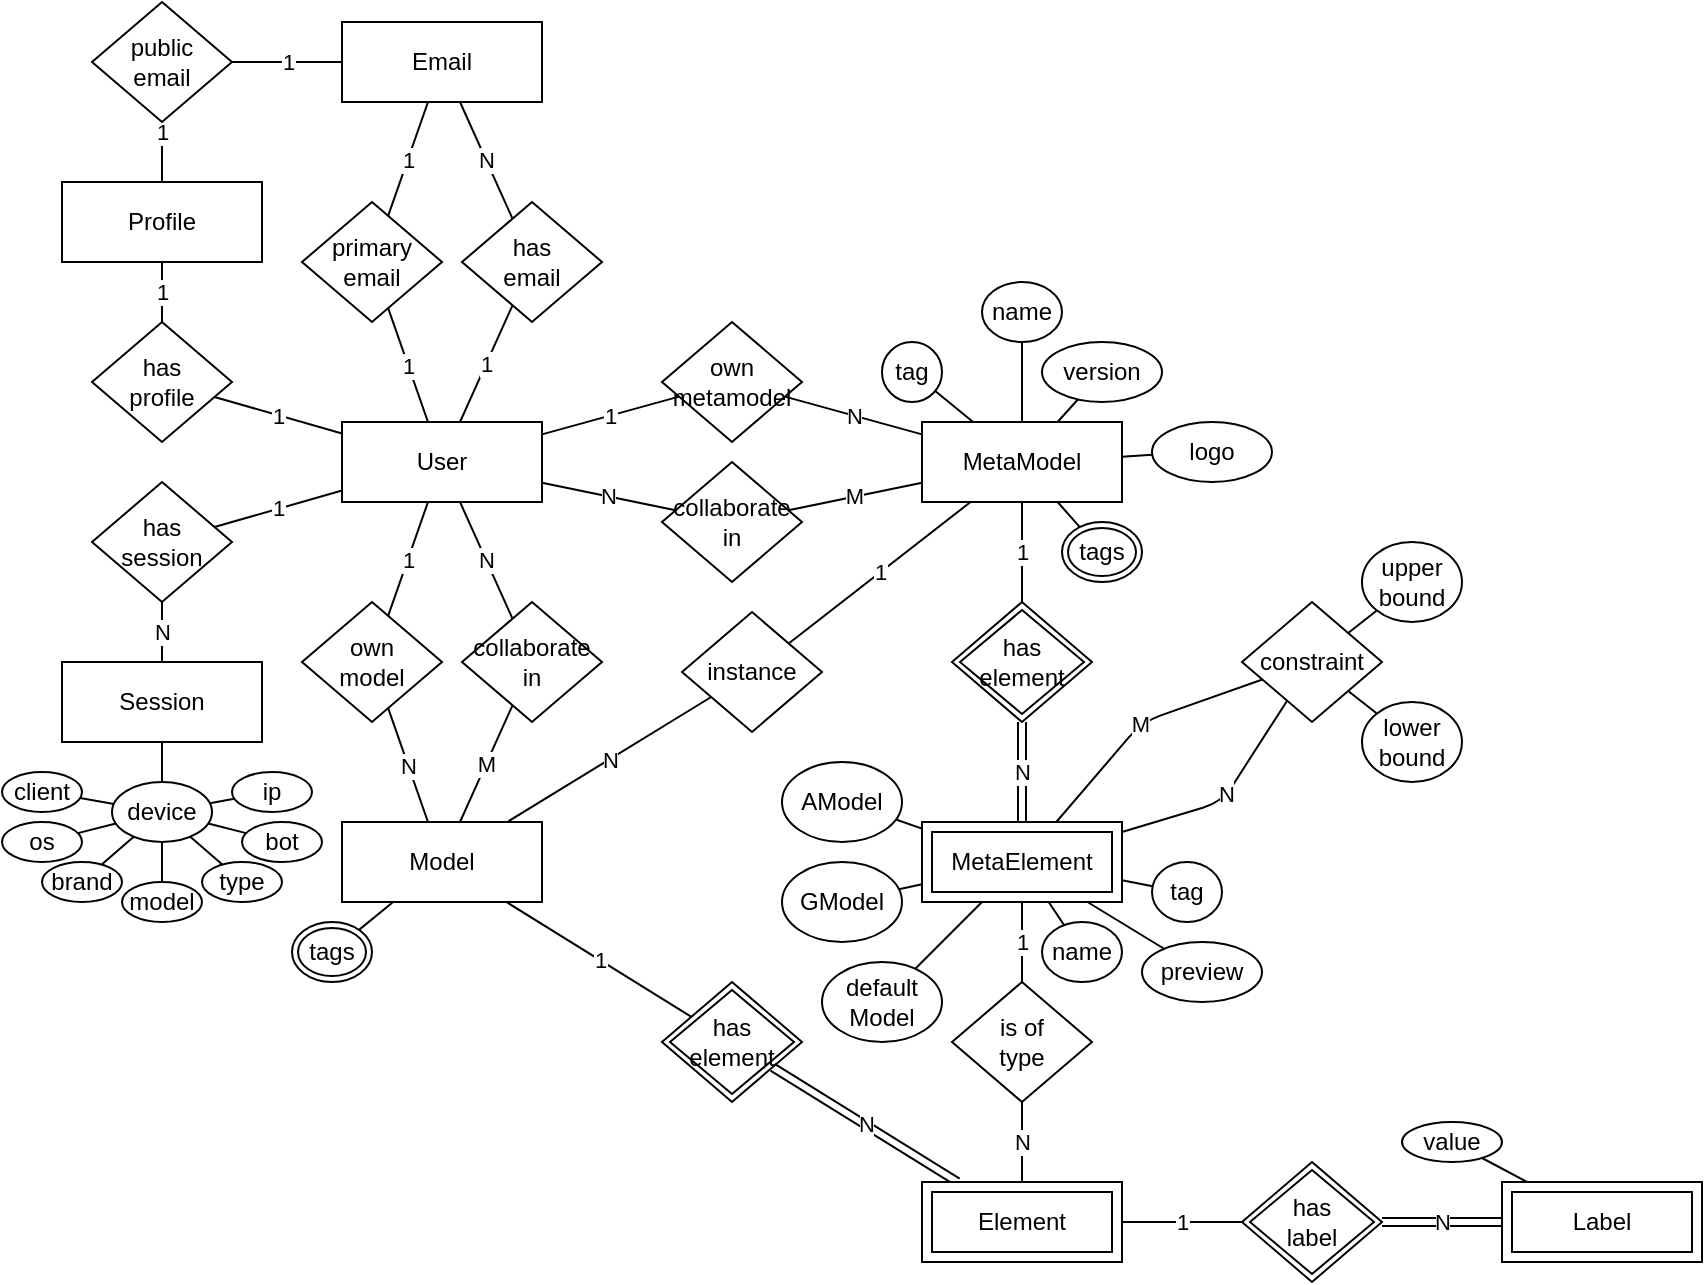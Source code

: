 <mxfile>
    <diagram id="122HEouIx7L_EkewqmzW" name="Model">
        <mxGraphModel dx="1209" dy="550" grid="1" gridSize="10" guides="1" tooltips="1" connect="1" arrows="1" fold="1" page="1" pageScale="1" pageWidth="1100" pageHeight="850" math="0" shadow="0">
            <root>
                <mxCell id="0"/>
                <mxCell id="1" parent="0"/>
                <mxCell id="21" value="1" style="edgeStyle=none;html=1;endArrow=none;endFill=0;" parent="1" source="5" target="11" edge="1">
                    <mxGeometry relative="1" as="geometry">
                        <Array as="points"/>
                    </mxGeometry>
                </mxCell>
                <mxCell id="23" value="1" style="edgeStyle=none;html=1;endArrow=none;endFill=0;" parent="1" source="5" target="8" edge="1">
                    <mxGeometry relative="1" as="geometry"/>
                </mxCell>
                <mxCell id="25" value="1" style="edgeStyle=none;html=1;endArrow=none;endFill=0;" parent="1" source="5" target="12" edge="1">
                    <mxGeometry relative="1" as="geometry"/>
                </mxCell>
                <mxCell id="27" value="1" style="edgeStyle=none;html=1;endArrow=none;endFill=0;" parent="1" source="5" target="13" edge="1">
                    <mxGeometry relative="1" as="geometry"/>
                </mxCell>
                <mxCell id="63" value="1" style="edgeStyle=none;html=1;endArrow=none;endFill=0;" parent="1" source="5" target="62" edge="1">
                    <mxGeometry relative="1" as="geometry"/>
                </mxCell>
                <mxCell id="67" value="N" style="edgeStyle=none;html=1;endArrow=none;endFill=0;" parent="1" source="5" target="66" edge="1">
                    <mxGeometry relative="1" as="geometry"/>
                </mxCell>
                <mxCell id="5" value="User" style="whiteSpace=wrap;html=1;align=center;" parent="1" vertex="1">
                    <mxGeometry x="210" y="250" width="100" height="40" as="geometry"/>
                </mxCell>
                <mxCell id="6" value="Email" style="whiteSpace=wrap;html=1;align=center;" parent="1" vertex="1">
                    <mxGeometry x="210" y="50" width="100" height="40" as="geometry"/>
                </mxCell>
                <mxCell id="7" value="Session" style="whiteSpace=wrap;html=1;align=center;" parent="1" vertex="1">
                    <mxGeometry x="70" y="370" width="100" height="40" as="geometry"/>
                </mxCell>
                <mxCell id="24" value="1" style="edgeStyle=none;html=1;endArrow=none;endFill=0;" parent="1" source="8" target="6" edge="1">
                    <mxGeometry relative="1" as="geometry"/>
                </mxCell>
                <mxCell id="8" value="primary&lt;br&gt;email" style="shape=rhombus;perimeter=rhombusPerimeter;whiteSpace=wrap;html=1;align=center;" parent="1" vertex="1">
                    <mxGeometry x="190" y="140" width="70" height="60" as="geometry"/>
                </mxCell>
                <mxCell id="42" value="1" style="edgeStyle=none;html=1;endArrow=none;endFill=0;" parent="1" source="10" target="41" edge="1">
                    <mxGeometry relative="1" as="geometry">
                        <Array as="points">
                            <mxPoint x="120" y="90"/>
                        </Array>
                    </mxGeometry>
                </mxCell>
                <mxCell id="10" value="Profile" style="whiteSpace=wrap;html=1;align=center;" parent="1" vertex="1">
                    <mxGeometry x="70" y="130" width="100" height="40" as="geometry"/>
                </mxCell>
                <mxCell id="22" value="1" style="edgeStyle=none;html=1;endArrow=none;endFill=0;" parent="1" source="11" target="10" edge="1">
                    <mxGeometry relative="1" as="geometry"/>
                </mxCell>
                <mxCell id="11" value="has&lt;br&gt;profile" style="shape=rhombus;perimeter=rhombusPerimeter;whiteSpace=wrap;html=1;align=center;" parent="1" vertex="1">
                    <mxGeometry x="85" y="200" width="70" height="60" as="geometry"/>
                </mxCell>
                <mxCell id="26" value="N" style="edgeStyle=none;html=1;endArrow=none;endFill=0;" parent="1" source="12" target="6" edge="1">
                    <mxGeometry relative="1" as="geometry"/>
                </mxCell>
                <mxCell id="12" value="has&lt;br&gt;email" style="shape=rhombus;perimeter=rhombusPerimeter;whiteSpace=wrap;html=1;align=center;" parent="1" vertex="1">
                    <mxGeometry x="270" y="140" width="70" height="60" as="geometry"/>
                </mxCell>
                <mxCell id="28" value="N" style="edgeStyle=none;html=1;endArrow=none;endFill=0;" parent="1" source="13" target="7" edge="1">
                    <mxGeometry relative="1" as="geometry"/>
                </mxCell>
                <mxCell id="13" value="has&lt;br&gt;session" style="shape=rhombus;perimeter=rhombusPerimeter;whiteSpace=wrap;html=1;align=center;" parent="1" vertex="1">
                    <mxGeometry x="85" y="280" width="70" height="60" as="geometry"/>
                </mxCell>
                <mxCell id="43" value="1" style="edgeStyle=none;html=1;endArrow=none;endFill=0;" parent="1" source="41" target="6" edge="1">
                    <mxGeometry relative="1" as="geometry">
                        <Array as="points"/>
                    </mxGeometry>
                </mxCell>
                <mxCell id="41" value="public&lt;br&gt;email" style="shape=rhombus;perimeter=rhombusPerimeter;whiteSpace=wrap;html=1;align=center;" parent="1" vertex="1">
                    <mxGeometry x="85" y="40" width="70" height="60" as="geometry"/>
                </mxCell>
                <mxCell id="45" style="edgeStyle=none;html=1;endArrow=none;endFill=0;" parent="1" source="44" target="7" edge="1">
                    <mxGeometry relative="1" as="geometry"/>
                </mxCell>
                <mxCell id="44" value="device" style="ellipse;whiteSpace=wrap;html=1;align=center;" parent="1" vertex="1">
                    <mxGeometry x="95" y="430" width="50" height="30" as="geometry"/>
                </mxCell>
                <mxCell id="55" style="edgeStyle=none;html=1;endArrow=none;endFill=0;" parent="1" source="46" target="44" edge="1">
                    <mxGeometry relative="1" as="geometry"/>
                </mxCell>
                <mxCell id="46" value="client" style="ellipse;whiteSpace=wrap;html=1;align=center;" parent="1" vertex="1">
                    <mxGeometry x="40" y="425" width="40" height="20" as="geometry"/>
                </mxCell>
                <mxCell id="56" style="edgeStyle=none;html=1;endArrow=none;endFill=0;" parent="1" source="47" target="44" edge="1">
                    <mxGeometry relative="1" as="geometry"/>
                </mxCell>
                <mxCell id="47" value="os&lt;span style=&quot;color: rgba(0, 0, 0, 0); font-family: monospace; font-size: 0px; text-align: start;&quot;&gt;%3CmxGraphModel%3E%3Croot%3E%3CmxCell%20id%3D%220%22%2F%3E%3CmxCell%20id%3D%221%22%20parent%3D%220%22%2F%3E%3CmxCell%20id%3D%222%22%20value%3D%22client%22%20style%3D%22ellipse%3BwhiteSpace%3Dwrap%3Bhtml%3D1%3Balign%3Dcenter%3B%22%20vertex%3D%221%22%20parent%3D%221%22%3E%3CmxGeometry%20x%3D%22-5%22%20y%3D%22415%22%20width%3D%2240%22%20height%3D%2220%22%20as%3D%22geometry%22%2F%3E%3C%2FmxCell%3E%3C%2Froot%3E%3C%2FmxGraphModel%3E&lt;/span&gt;" style="ellipse;whiteSpace=wrap;html=1;align=center;" parent="1" vertex="1">
                    <mxGeometry x="40" y="450" width="40" height="20" as="geometry"/>
                </mxCell>
                <mxCell id="57" style="edgeStyle=none;html=1;endArrow=none;endFill=0;" parent="1" source="48" target="44" edge="1">
                    <mxGeometry relative="1" as="geometry"/>
                </mxCell>
                <mxCell id="48" value="brand" style="ellipse;whiteSpace=wrap;html=1;align=center;" parent="1" vertex="1">
                    <mxGeometry x="60" y="470" width="40" height="20" as="geometry"/>
                </mxCell>
                <mxCell id="58" style="edgeStyle=none;html=1;endArrow=none;endFill=0;" parent="1" source="49" target="44" edge="1">
                    <mxGeometry relative="1" as="geometry"/>
                </mxCell>
                <mxCell id="49" value="model" style="ellipse;whiteSpace=wrap;html=1;align=center;" parent="1" vertex="1">
                    <mxGeometry x="100" y="480" width="40" height="20" as="geometry"/>
                </mxCell>
                <mxCell id="59" style="edgeStyle=none;html=1;endArrow=none;endFill=0;" parent="1" source="50" target="44" edge="1">
                    <mxGeometry relative="1" as="geometry"/>
                </mxCell>
                <mxCell id="50" value="type" style="ellipse;whiteSpace=wrap;html=1;align=center;" parent="1" vertex="1">
                    <mxGeometry x="140" y="470" width="40" height="20" as="geometry"/>
                </mxCell>
                <mxCell id="60" style="edgeStyle=none;html=1;endArrow=none;endFill=0;" parent="1" source="51" target="44" edge="1">
                    <mxGeometry relative="1" as="geometry"/>
                </mxCell>
                <mxCell id="51" value="bot" style="ellipse;whiteSpace=wrap;html=1;align=center;" parent="1" vertex="1">
                    <mxGeometry x="160" y="450" width="40" height="20" as="geometry"/>
                </mxCell>
                <mxCell id="61" style="edgeStyle=none;html=1;endArrow=none;endFill=0;" parent="1" source="52" target="44" edge="1">
                    <mxGeometry relative="1" as="geometry"/>
                </mxCell>
                <mxCell id="52" value="ip" style="ellipse;whiteSpace=wrap;html=1;align=center;" parent="1" vertex="1">
                    <mxGeometry x="155" y="425" width="40" height="20" as="geometry"/>
                </mxCell>
                <mxCell id="65" value="N" style="edgeStyle=none;html=1;endArrow=none;endFill=0;" parent="1" source="62" target="64" edge="1">
                    <mxGeometry relative="1" as="geometry"/>
                </mxCell>
                <mxCell id="62" value="own&lt;br&gt;metamodel" style="shape=rhombus;perimeter=rhombusPerimeter;whiteSpace=wrap;html=1;align=center;" parent="1" vertex="1">
                    <mxGeometry x="370" y="200" width="70" height="60" as="geometry"/>
                </mxCell>
                <mxCell id="78" value="1" style="edgeStyle=none;html=1;endArrow=none;endFill=0;" parent="1" source="64" target="149" edge="1">
                    <mxGeometry relative="1" as="geometry">
                        <mxPoint x="550" y="340" as="targetPoint"/>
                    </mxGeometry>
                </mxCell>
                <mxCell id="143" style="edgeStyle=none;html=1;endArrow=none;endFill=0;" parent="1" source="64" target="142" edge="1">
                    <mxGeometry relative="1" as="geometry"/>
                </mxCell>
                <mxCell id="64" value="MetaModel" style="whiteSpace=wrap;html=1;align=center;" parent="1" vertex="1">
                    <mxGeometry x="500" y="250" width="100" height="40" as="geometry"/>
                </mxCell>
                <mxCell id="68" value="M" style="edgeStyle=none;html=1;endArrow=none;endFill=0;" parent="1" source="66" target="64" edge="1">
                    <mxGeometry relative="1" as="geometry"/>
                </mxCell>
                <mxCell id="66" value="collaborate&lt;br&gt;in" style="shape=rhombus;perimeter=rhombusPerimeter;whiteSpace=wrap;html=1;align=center;" parent="1" vertex="1">
                    <mxGeometry x="370" y="270" width="70" height="60" as="geometry"/>
                </mxCell>
                <mxCell id="105" value="N" style="edgeStyle=none;html=1;endArrow=none;endFill=0;" parent="1" source="69" target="104" edge="1">
                    <mxGeometry relative="1" as="geometry"/>
                </mxCell>
                <mxCell id="115" value="1" style="edgeStyle=none;html=1;endArrow=none;endFill=0;" parent="1" source="69" target="159" edge="1">
                    <mxGeometry relative="1" as="geometry">
                        <mxPoint x="384.7" y="547.4" as="targetPoint"/>
                    </mxGeometry>
                </mxCell>
                <mxCell id="145" style="edgeStyle=none;html=1;endArrow=none;endFill=0;" parent="1" source="69" target="144" edge="1">
                    <mxGeometry relative="1" as="geometry"/>
                </mxCell>
                <mxCell id="69" value="Model" style="whiteSpace=wrap;html=1;align=center;" parent="1" vertex="1">
                    <mxGeometry x="210" y="450" width="100" height="40" as="geometry"/>
                </mxCell>
                <mxCell id="70" value="N" style="edgeStyle=none;html=1;endArrow=none;endFill=0;" parent="1" source="69" target="73" edge="1">
                    <mxGeometry relative="1" as="geometry">
                        <mxPoint x="253" y="450" as="sourcePoint"/>
                    </mxGeometry>
                </mxCell>
                <mxCell id="71" value="M" style="edgeStyle=none;html=1;endArrow=none;endFill=0;" parent="1" source="69" target="75" edge="1">
                    <mxGeometry relative="1" as="geometry">
                        <mxPoint x="269" y="450" as="sourcePoint"/>
                    </mxGeometry>
                </mxCell>
                <mxCell id="72" value="1" style="edgeStyle=none;html=1;endArrow=none;endFill=0;" parent="1" source="73" target="5" edge="1">
                    <mxGeometry relative="1" as="geometry">
                        <mxPoint x="253" y="290" as="targetPoint"/>
                    </mxGeometry>
                </mxCell>
                <mxCell id="73" value="own&lt;br&gt;model" style="shape=rhombus;perimeter=rhombusPerimeter;whiteSpace=wrap;html=1;align=center;" parent="1" vertex="1">
                    <mxGeometry x="190" y="340" width="70" height="60" as="geometry"/>
                </mxCell>
                <mxCell id="74" value="N" style="edgeStyle=none;html=1;endArrow=none;endFill=0;" parent="1" source="75" target="5" edge="1">
                    <mxGeometry relative="1" as="geometry">
                        <mxPoint x="269" y="290" as="targetPoint"/>
                    </mxGeometry>
                </mxCell>
                <mxCell id="75" value="collaborate&lt;br&gt;in" style="shape=rhombus;perimeter=rhombusPerimeter;whiteSpace=wrap;html=1;align=center;" parent="1" vertex="1">
                    <mxGeometry x="270" y="340" width="70" height="60" as="geometry"/>
                </mxCell>
                <mxCell id="92" value="M" style="edgeStyle=none;html=1;endArrow=none;endFill=0;" parent="1" source="152" target="91" edge="1">
                    <mxGeometry relative="1" as="geometry">
                        <mxPoint x="579" y="450" as="sourcePoint"/>
                        <Array as="points">
                            <mxPoint x="610" y="400"/>
                        </Array>
                    </mxGeometry>
                </mxCell>
                <mxCell id="99" style="edgeStyle=none;html=1;endArrow=none;endFill=0;" parent="1" source="152" target="98" edge="1">
                    <mxGeometry relative="1" as="geometry">
                        <mxPoint x="500" y="470" as="sourcePoint"/>
                    </mxGeometry>
                </mxCell>
                <mxCell id="93" value="N" style="edgeStyle=none;html=1;endArrow=none;endFill=0;" parent="1" source="91" target="152" edge="1">
                    <mxGeometry relative="1" as="geometry">
                        <mxPoint x="811" y="290" as="targetPoint"/>
                        <Array as="points">
                            <mxPoint x="650" y="440"/>
                        </Array>
                    </mxGeometry>
                </mxCell>
                <mxCell id="91" value="constraint" style="shape=rhombus;perimeter=rhombusPerimeter;whiteSpace=wrap;html=1;align=center;" parent="1" vertex="1">
                    <mxGeometry x="660" y="340" width="70" height="60" as="geometry"/>
                </mxCell>
                <mxCell id="97" style="edgeStyle=none;html=1;endArrow=none;endFill=0;" parent="1" source="94" target="91" edge="1">
                    <mxGeometry relative="1" as="geometry"/>
                </mxCell>
                <mxCell id="94" value="lower&lt;br&gt;bound" style="ellipse;whiteSpace=wrap;html=1;align=center;" parent="1" vertex="1">
                    <mxGeometry x="720" y="390" width="50" height="40" as="geometry"/>
                </mxCell>
                <mxCell id="96" style="edgeStyle=none;html=1;endArrow=none;endFill=0;" parent="1" source="95" target="91" edge="1">
                    <mxGeometry relative="1" as="geometry"/>
                </mxCell>
                <mxCell id="95" value="upper&lt;br&gt;bound" style="ellipse;whiteSpace=wrap;html=1;align=center;" parent="1" vertex="1">
                    <mxGeometry x="720" y="310" width="50" height="40" as="geometry"/>
                </mxCell>
                <mxCell id="98" value="GModel" style="ellipse;whiteSpace=wrap;html=1;align=center;" parent="1" vertex="1">
                    <mxGeometry x="430" y="470" width="60" height="40" as="geometry"/>
                </mxCell>
                <mxCell id="102" style="edgeStyle=none;html=1;endArrow=none;endFill=0;" parent="1" source="100" target="64" edge="1">
                    <mxGeometry relative="1" as="geometry"/>
                </mxCell>
                <mxCell id="100" value="tag" style="ellipse;whiteSpace=wrap;html=1;align=center;" parent="1" vertex="1">
                    <mxGeometry x="480" y="210" width="30" height="30" as="geometry"/>
                </mxCell>
                <mxCell id="103" style="edgeStyle=none;html=1;endArrow=none;endFill=0;" parent="1" source="101" target="64" edge="1">
                    <mxGeometry relative="1" as="geometry"/>
                </mxCell>
                <mxCell id="101" value="version" style="ellipse;whiteSpace=wrap;html=1;align=center;" parent="1" vertex="1">
                    <mxGeometry x="560" y="210" width="60" height="30" as="geometry"/>
                </mxCell>
                <mxCell id="106" value="1" style="edgeStyle=none;html=1;endArrow=none;endFill=0;" parent="1" source="104" target="64" edge="1">
                    <mxGeometry relative="1" as="geometry"/>
                </mxCell>
                <mxCell id="104" value="instance" style="shape=rhombus;perimeter=rhombusPerimeter;whiteSpace=wrap;html=1;align=center;" parent="1" vertex="1">
                    <mxGeometry x="380" y="345" width="70" height="60" as="geometry"/>
                </mxCell>
                <mxCell id="121" value="N" style="edgeStyle=none;html=1;endArrow=none;endFill=0;" parent="1" source="165" target="120" edge="1">
                    <mxGeometry relative="1" as="geometry">
                        <mxPoint x="550" y="630" as="sourcePoint"/>
                    </mxGeometry>
                </mxCell>
                <mxCell id="122" value="1" style="edgeStyle=none;html=1;endArrow=none;endFill=0;" parent="1" source="120" target="152" edge="1">
                    <mxGeometry relative="1" as="geometry">
                        <mxPoint x="550" y="490" as="targetPoint"/>
                    </mxGeometry>
                </mxCell>
                <mxCell id="120" value="is of&lt;br&gt;type" style="shape=rhombus;perimeter=rhombusPerimeter;whiteSpace=wrap;html=1;align=center;" parent="1" vertex="1">
                    <mxGeometry x="515" y="530" width="70" height="60" as="geometry"/>
                </mxCell>
                <mxCell id="137" style="edgeStyle=none;html=1;endArrow=none;endFill=0;" parent="1" source="170" target="136" edge="1">
                    <mxGeometry relative="1" as="geometry">
                        <mxPoint x="802.5" y="630" as="sourcePoint"/>
                    </mxGeometry>
                </mxCell>
                <mxCell id="131" value="1" style="edgeStyle=none;html=1;endArrow=none;endFill=0;" parent="1" target="165" edge="1">
                    <mxGeometry relative="1" as="geometry">
                        <mxPoint x="660" y="650" as="sourcePoint"/>
                        <mxPoint x="600" y="650" as="targetPoint"/>
                    </mxGeometry>
                </mxCell>
                <mxCell id="136" value="value" style="ellipse;whiteSpace=wrap;html=1;align=center;" parent="1" vertex="1">
                    <mxGeometry x="740" y="600" width="50" height="20" as="geometry"/>
                </mxCell>
                <mxCell id="142" value="tags" style="ellipse;shape=doubleEllipse;margin=3;whiteSpace=wrap;html=1;align=center;" parent="1" vertex="1">
                    <mxGeometry x="570" y="300" width="40" height="30" as="geometry"/>
                </mxCell>
                <mxCell id="144" value="tags" style="ellipse;shape=doubleEllipse;margin=3;whiteSpace=wrap;html=1;align=center;" parent="1" vertex="1">
                    <mxGeometry x="185" y="500" width="40" height="30" as="geometry"/>
                </mxCell>
                <mxCell id="149" value="has&lt;br&gt;element" style="shape=rhombus;double=1;perimeter=rhombusPerimeter;whiteSpace=wrap;html=1;align=center;" parent="1" vertex="1">
                    <mxGeometry x="515" y="340" width="70" height="60" as="geometry"/>
                </mxCell>
                <mxCell id="150" value="N" style="shape=link;html=1;rounded=0;endArrow=none;endFill=0;" parent="1" source="149" target="152" edge="1">
                    <mxGeometry relative="1" as="geometry">
                        <mxPoint x="520" y="308.82" as="sourcePoint"/>
                        <mxPoint x="550" y="450" as="targetPoint"/>
                    </mxGeometry>
                </mxCell>
                <mxCell id="152" value="MetaElement" style="shape=ext;margin=3;double=1;whiteSpace=wrap;html=1;align=center;" parent="1" vertex="1">
                    <mxGeometry x="500" y="450" width="100" height="40" as="geometry"/>
                </mxCell>
                <mxCell id="159" value="has&lt;br&gt;element" style="shape=rhombus;double=1;perimeter=rhombusPerimeter;whiteSpace=wrap;html=1;align=center;" parent="1" vertex="1">
                    <mxGeometry x="370" y="530" width="70" height="60" as="geometry"/>
                </mxCell>
                <mxCell id="160" value="N" style="shape=link;html=1;rounded=0;endArrow=none;endFill=0;" parent="1" source="159" target="165" edge="1">
                    <mxGeometry relative="1" as="geometry">
                        <mxPoint x="355" y="538.82" as="sourcePoint"/>
                        <mxPoint x="517.778" y="630" as="targetPoint"/>
                    </mxGeometry>
                </mxCell>
                <mxCell id="165" value="Element" style="shape=ext;margin=3;double=1;whiteSpace=wrap;html=1;align=center;" parent="1" vertex="1">
                    <mxGeometry x="500" y="630" width="100" height="40" as="geometry"/>
                </mxCell>
                <mxCell id="170" value="Label" style="shape=ext;margin=3;double=1;whiteSpace=wrap;html=1;align=center;" parent="1" vertex="1">
                    <mxGeometry x="790" y="630" width="100" height="40" as="geometry"/>
                </mxCell>
                <mxCell id="171" value="has&lt;br&gt;label" style="shape=rhombus;double=1;perimeter=rhombusPerimeter;whiteSpace=wrap;html=1;align=center;" parent="1" vertex="1">
                    <mxGeometry x="660" y="620" width="70" height="60" as="geometry"/>
                </mxCell>
                <mxCell id="172" value="N" style="shape=link;html=1;rounded=0;endArrow=none;endFill=0;" parent="1" source="171" target="170" edge="1">
                    <mxGeometry relative="1" as="geometry">
                        <mxPoint x="540" y="680" as="sourcePoint"/>
                        <mxPoint x="850" y="680" as="targetPoint"/>
                        <Array as="points"/>
                    </mxGeometry>
                </mxCell>
                <mxCell id="173" value="tag" style="ellipse;whiteSpace=wrap;html=1;align=center;" parent="1" vertex="1">
                    <mxGeometry x="615" y="470" width="35" height="30" as="geometry"/>
                </mxCell>
                <mxCell id="174" style="edgeStyle=none;html=1;endArrow=none;endFill=0;" parent="1" source="173" target="152" edge="1">
                    <mxGeometry relative="1" as="geometry">
                        <mxPoint x="532.082" y="248.73" as="sourcePoint"/>
                        <mxPoint x="542.222" y="260" as="targetPoint"/>
                    </mxGeometry>
                </mxCell>
                <mxCell id="176" style="edgeStyle=none;html=1;endArrow=none;endFill=0;" parent="1" source="177" target="64" edge="1">
                    <mxGeometry relative="1" as="geometry">
                        <mxPoint x="578" y="260" as="targetPoint"/>
                    </mxGeometry>
                </mxCell>
                <mxCell id="177" value="logo" style="ellipse;whiteSpace=wrap;html=1;align=center;" parent="1" vertex="1">
                    <mxGeometry x="615" y="250" width="60" height="30" as="geometry"/>
                </mxCell>
                <mxCell id="178" value="AModel" style="ellipse;whiteSpace=wrap;html=1;align=center;" parent="1" vertex="1">
                    <mxGeometry x="430" y="420" width="60" height="40" as="geometry"/>
                </mxCell>
                <mxCell id="179" style="edgeStyle=none;html=1;endArrow=none;endFill=0;" parent="1" source="178" target="152" edge="1">
                    <mxGeometry relative="1" as="geometry">
                        <mxPoint x="510" y="480" as="sourcePoint"/>
                        <mxPoint x="490" y="480" as="targetPoint"/>
                    </mxGeometry>
                </mxCell>
                <mxCell id="180" value="name" style="ellipse;whiteSpace=wrap;html=1;align=center;" parent="1" vertex="1">
                    <mxGeometry x="530" y="180" width="40" height="30" as="geometry"/>
                </mxCell>
                <mxCell id="181" style="edgeStyle=none;html=1;endArrow=none;endFill=0;" parent="1" source="180" target="64" edge="1">
                    <mxGeometry relative="1" as="geometry">
                        <mxPoint x="610" y="277.368" as="targetPoint"/>
                        <mxPoint x="625.118" y="276.328" as="sourcePoint"/>
                    </mxGeometry>
                </mxCell>
                <mxCell id="183" value="name" style="ellipse;whiteSpace=wrap;html=1;align=center;" parent="1" vertex="1">
                    <mxGeometry x="560" y="500" width="40" height="30" as="geometry"/>
                </mxCell>
                <mxCell id="185" style="edgeStyle=none;html=1;endArrow=none;endFill=0;" parent="1" source="152" target="183" edge="1">
                    <mxGeometry relative="1" as="geometry">
                        <mxPoint x="516.525" y="512.481" as="sourcePoint"/>
                        <mxPoint x="533.333" y="500" as="targetPoint"/>
                    </mxGeometry>
                </mxCell>
                <mxCell id="186" value="preview" style="ellipse;whiteSpace=wrap;html=1;align=center;" parent="1" vertex="1">
                    <mxGeometry x="610" y="510" width="60" height="30" as="geometry"/>
                </mxCell>
                <mxCell id="187" style="edgeStyle=none;html=1;endArrow=none;endFill=0;" parent="1" source="186" target="152" edge="1">
                    <mxGeometry relative="1" as="geometry">
                        <mxPoint x="626.354" y="490.544" as="sourcePoint"/>
                        <mxPoint x="610" y="487.895" as="targetPoint"/>
                    </mxGeometry>
                </mxCell>
                <mxCell id="188" value="default&lt;br&gt;Model" style="ellipse;whiteSpace=wrap;html=1;align=center;" parent="1" vertex="1">
                    <mxGeometry x="450" y="520" width="60" height="40" as="geometry"/>
                </mxCell>
                <mxCell id="190" style="edgeStyle=none;html=1;endArrow=none;endFill=0;" parent="1" source="152" target="188" edge="1">
                    <mxGeometry relative="1" as="geometry">
                        <mxPoint x="510" y="489.091" as="sourcePoint"/>
                        <mxPoint x="478.943" y="494.738" as="targetPoint"/>
                    </mxGeometry>
                </mxCell>
            </root>
        </mxGraphModel>
    </diagram>
</mxfile>